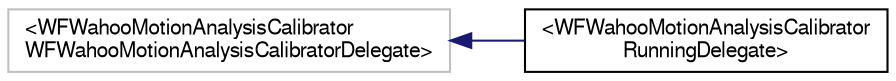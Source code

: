 digraph "Graphical Class Hierarchy"
{
  edge [fontname="FreeSans",fontsize="10",labelfontname="FreeSans",labelfontsize="10"];
  node [fontname="FreeSans",fontsize="10",shape=record];
  rankdir="LR";
  Node1 [label="\<WFWahooMotionAnalysisCalibrator\lWFWahooMotionAnalysisCalibratorDelegate\>",height=0.2,width=0.4,color="grey75", fillcolor="white", style="filled"];
  Node1 -> Node2 [dir="back",color="midnightblue",fontsize="10",style="solid",fontname="FreeSans"];
  Node2 [label="\<WFWahooMotionAnalysisCalibrator\lRunningDelegate\>",height=0.2,width=0.4,color="black", fillcolor="white", style="filled",URL="$protocol_w_f_wahoo_motion_analysis_calibrator_running_delegate-p.html",tooltip="Extended calibrator delegate protocol for Running. "];
}
